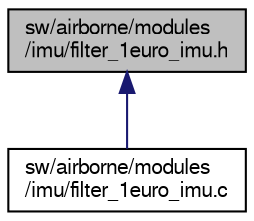digraph "sw/airborne/modules/imu/filter_1euro_imu.h"
{
  edge [fontname="FreeSans",fontsize="10",labelfontname="FreeSans",labelfontsize="10"];
  node [fontname="FreeSans",fontsize="10",shape=record];
  Node1 [label="sw/airborne/modules\l/imu/filter_1euro_imu.h",height=0.2,width=0.4,color="black", fillcolor="grey75", style="filled", fontcolor="black"];
  Node1 -> Node2 [dir="back",color="midnightblue",fontsize="10",style="solid",fontname="FreeSans"];
  Node2 [label="sw/airborne/modules\l/imu/filter_1euro_imu.c",height=0.2,width=0.4,color="black", fillcolor="white", style="filled",URL="$filter__1euro__imu_8c.html"];
}

